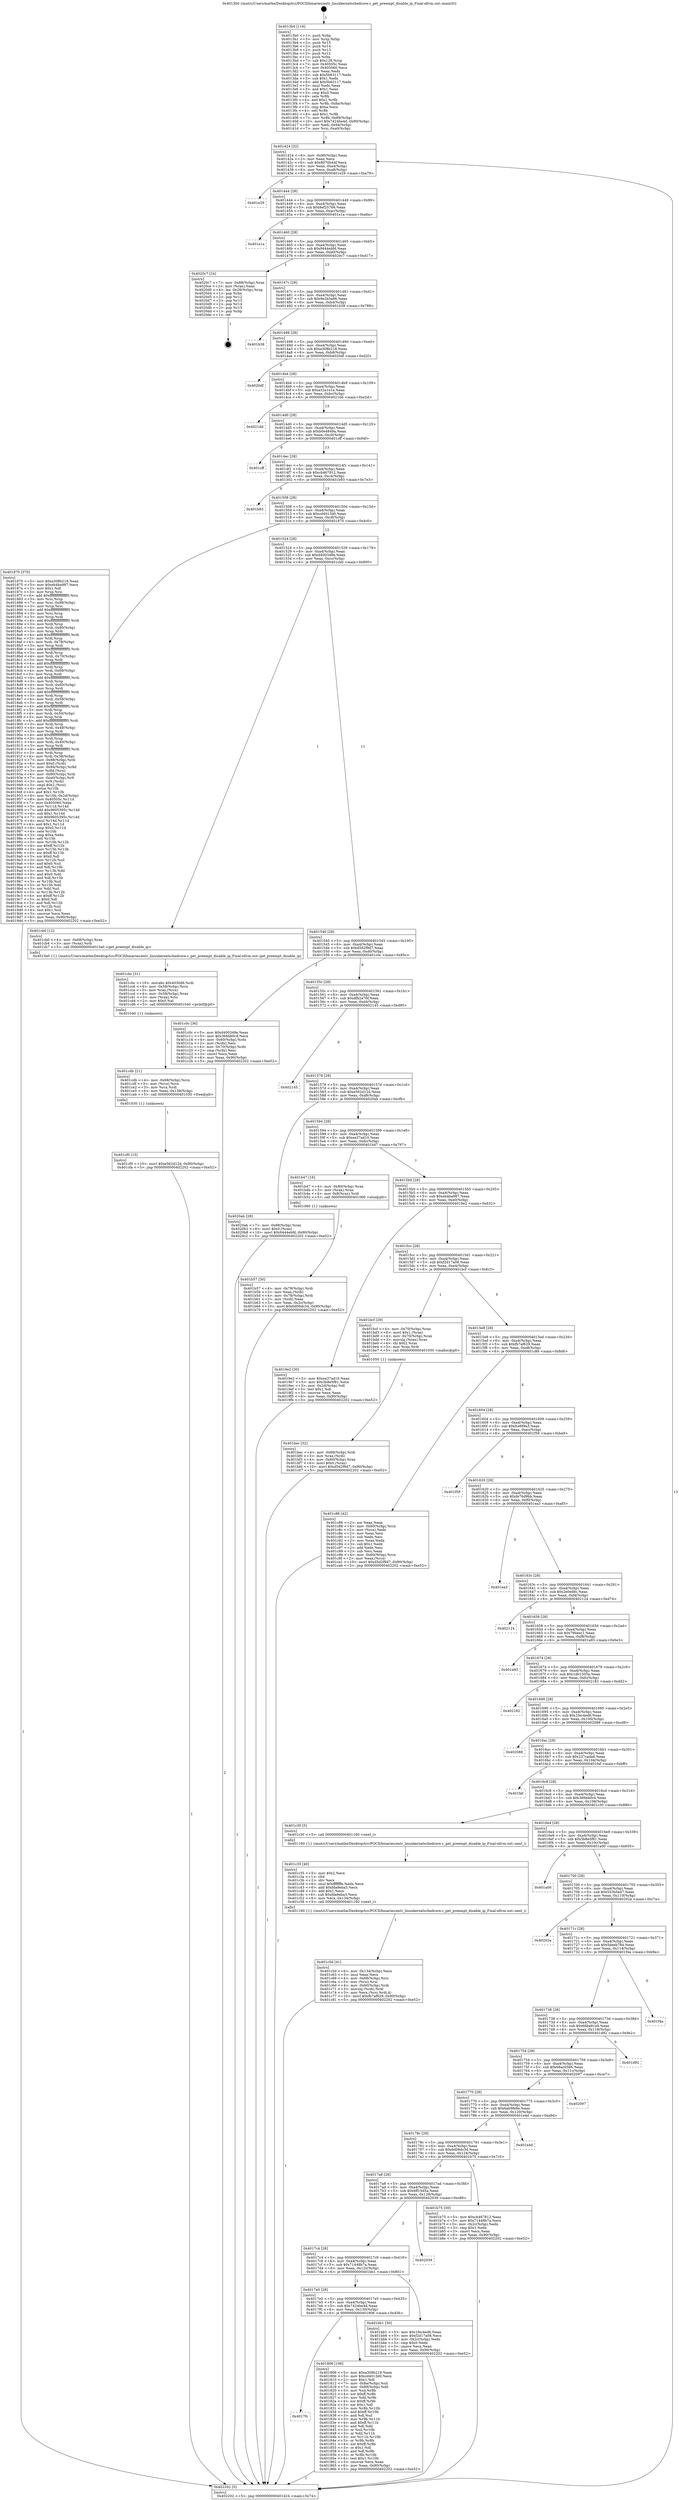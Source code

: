 digraph "0x4013b0" {
  label = "0x4013b0 (/mnt/c/Users/mathe/Desktop/tcc/POCII/binaries/extr_linuxkernelschedcore.c_get_preempt_disable_ip_Final-ollvm.out::main(0))"
  labelloc = "t"
  node[shape=record]

  Entry [label="",width=0.3,height=0.3,shape=circle,fillcolor=black,style=filled]
  "0x401424" [label="{
     0x401424 [32]\l
     | [instrs]\l
     &nbsp;&nbsp;0x401424 \<+6\>: mov -0x90(%rbp),%eax\l
     &nbsp;&nbsp;0x40142a \<+2\>: mov %eax,%ecx\l
     &nbsp;&nbsp;0x40142c \<+6\>: sub $0x8076b44f,%ecx\l
     &nbsp;&nbsp;0x401432 \<+6\>: mov %eax,-0xa4(%rbp)\l
     &nbsp;&nbsp;0x401438 \<+6\>: mov %ecx,-0xa8(%rbp)\l
     &nbsp;&nbsp;0x40143e \<+6\>: je 0000000000401e29 \<main+0xa79\>\l
  }"]
  "0x401e29" [label="{
     0x401e29\l
  }", style=dashed]
  "0x401444" [label="{
     0x401444 [28]\l
     | [instrs]\l
     &nbsp;&nbsp;0x401444 \<+5\>: jmp 0000000000401449 \<main+0x99\>\l
     &nbsp;&nbsp;0x401449 \<+6\>: mov -0xa4(%rbp),%eax\l
     &nbsp;&nbsp;0x40144f \<+5\>: sub $0x8ef25766,%eax\l
     &nbsp;&nbsp;0x401454 \<+6\>: mov %eax,-0xac(%rbp)\l
     &nbsp;&nbsp;0x40145a \<+6\>: je 0000000000401e1a \<main+0xa6a\>\l
  }"]
  Exit [label="",width=0.3,height=0.3,shape=circle,fillcolor=black,style=filled,peripheries=2]
  "0x401e1a" [label="{
     0x401e1a\l
  }", style=dashed]
  "0x401460" [label="{
     0x401460 [28]\l
     | [instrs]\l
     &nbsp;&nbsp;0x401460 \<+5\>: jmp 0000000000401465 \<main+0xb5\>\l
     &nbsp;&nbsp;0x401465 \<+6\>: mov -0xa4(%rbp),%eax\l
     &nbsp;&nbsp;0x40146b \<+5\>: sub $0x9444ebfd,%eax\l
     &nbsp;&nbsp;0x401470 \<+6\>: mov %eax,-0xb0(%rbp)\l
     &nbsp;&nbsp;0x401476 \<+6\>: je 00000000004020c7 \<main+0xd17\>\l
  }"]
  "0x401cf0" [label="{
     0x401cf0 [15]\l
     | [instrs]\l
     &nbsp;&nbsp;0x401cf0 \<+10\>: movl $0xe562d12d,-0x90(%rbp)\l
     &nbsp;&nbsp;0x401cfa \<+5\>: jmp 0000000000402202 \<main+0xe52\>\l
  }"]
  "0x4020c7" [label="{
     0x4020c7 [24]\l
     | [instrs]\l
     &nbsp;&nbsp;0x4020c7 \<+7\>: mov -0x88(%rbp),%rax\l
     &nbsp;&nbsp;0x4020ce \<+2\>: mov (%rax),%eax\l
     &nbsp;&nbsp;0x4020d0 \<+4\>: lea -0x28(%rbp),%rsp\l
     &nbsp;&nbsp;0x4020d4 \<+1\>: pop %rbx\l
     &nbsp;&nbsp;0x4020d5 \<+2\>: pop %r12\l
     &nbsp;&nbsp;0x4020d7 \<+2\>: pop %r13\l
     &nbsp;&nbsp;0x4020d9 \<+2\>: pop %r14\l
     &nbsp;&nbsp;0x4020db \<+2\>: pop %r15\l
     &nbsp;&nbsp;0x4020dd \<+1\>: pop %rbp\l
     &nbsp;&nbsp;0x4020de \<+1\>: ret\l
  }"]
  "0x40147c" [label="{
     0x40147c [28]\l
     | [instrs]\l
     &nbsp;&nbsp;0x40147c \<+5\>: jmp 0000000000401481 \<main+0xd1\>\l
     &nbsp;&nbsp;0x401481 \<+6\>: mov -0xa4(%rbp),%eax\l
     &nbsp;&nbsp;0x401487 \<+5\>: sub $0x9e2b5a86,%eax\l
     &nbsp;&nbsp;0x40148c \<+6\>: mov %eax,-0xb4(%rbp)\l
     &nbsp;&nbsp;0x401492 \<+6\>: je 0000000000401b38 \<main+0x788\>\l
  }"]
  "0x401cdb" [label="{
     0x401cdb [21]\l
     | [instrs]\l
     &nbsp;&nbsp;0x401cdb \<+4\>: mov -0x68(%rbp),%rcx\l
     &nbsp;&nbsp;0x401cdf \<+3\>: mov (%rcx),%rcx\l
     &nbsp;&nbsp;0x401ce2 \<+3\>: mov %rcx,%rdi\l
     &nbsp;&nbsp;0x401ce5 \<+6\>: mov %eax,-0x138(%rbp)\l
     &nbsp;&nbsp;0x401ceb \<+5\>: call 0000000000401030 \<free@plt\>\l
     | [calls]\l
     &nbsp;&nbsp;0x401030 \{1\} (unknown)\l
  }"]
  "0x401b38" [label="{
     0x401b38\l
  }", style=dashed]
  "0x401498" [label="{
     0x401498 [28]\l
     | [instrs]\l
     &nbsp;&nbsp;0x401498 \<+5\>: jmp 000000000040149d \<main+0xed\>\l
     &nbsp;&nbsp;0x40149d \<+6\>: mov -0xa4(%rbp),%eax\l
     &nbsp;&nbsp;0x4014a3 \<+5\>: sub $0xa308b218,%eax\l
     &nbsp;&nbsp;0x4014a8 \<+6\>: mov %eax,-0xb8(%rbp)\l
     &nbsp;&nbsp;0x4014ae \<+6\>: je 00000000004020df \<main+0xd2f\>\l
  }"]
  "0x401cbc" [label="{
     0x401cbc [31]\l
     | [instrs]\l
     &nbsp;&nbsp;0x401cbc \<+10\>: movabs $0x4030d6,%rdi\l
     &nbsp;&nbsp;0x401cc6 \<+4\>: mov -0x58(%rbp),%rcx\l
     &nbsp;&nbsp;0x401cca \<+3\>: mov %rax,(%rcx)\l
     &nbsp;&nbsp;0x401ccd \<+4\>: mov -0x58(%rbp),%rax\l
     &nbsp;&nbsp;0x401cd1 \<+3\>: mov (%rax),%rsi\l
     &nbsp;&nbsp;0x401cd4 \<+2\>: mov $0x0,%al\l
     &nbsp;&nbsp;0x401cd6 \<+5\>: call 0000000000401040 \<printf@plt\>\l
     | [calls]\l
     &nbsp;&nbsp;0x401040 \{1\} (unknown)\l
  }"]
  "0x4020df" [label="{
     0x4020df\l
  }", style=dashed]
  "0x4014b4" [label="{
     0x4014b4 [28]\l
     | [instrs]\l
     &nbsp;&nbsp;0x4014b4 \<+5\>: jmp 00000000004014b9 \<main+0x109\>\l
     &nbsp;&nbsp;0x4014b9 \<+6\>: mov -0xa4(%rbp),%eax\l
     &nbsp;&nbsp;0x4014bf \<+5\>: sub $0xa32a1e1e,%eax\l
     &nbsp;&nbsp;0x4014c4 \<+6\>: mov %eax,-0xbc(%rbp)\l
     &nbsp;&nbsp;0x4014ca \<+6\>: je 00000000004021dd \<main+0xe2d\>\l
  }"]
  "0x401c5d" [label="{
     0x401c5d [41]\l
     | [instrs]\l
     &nbsp;&nbsp;0x401c5d \<+6\>: mov -0x134(%rbp),%ecx\l
     &nbsp;&nbsp;0x401c63 \<+3\>: imul %eax,%ecx\l
     &nbsp;&nbsp;0x401c66 \<+4\>: mov -0x68(%rbp),%rsi\l
     &nbsp;&nbsp;0x401c6a \<+3\>: mov (%rsi),%rsi\l
     &nbsp;&nbsp;0x401c6d \<+4\>: mov -0x60(%rbp),%rdi\l
     &nbsp;&nbsp;0x401c71 \<+3\>: movslq (%rdi),%rdi\l
     &nbsp;&nbsp;0x401c74 \<+3\>: mov %ecx,(%rsi,%rdi,4)\l
     &nbsp;&nbsp;0x401c77 \<+10\>: movl $0xfb7af629,-0x90(%rbp)\l
     &nbsp;&nbsp;0x401c81 \<+5\>: jmp 0000000000402202 \<main+0xe52\>\l
  }"]
  "0x4021dd" [label="{
     0x4021dd\l
  }", style=dashed]
  "0x4014d0" [label="{
     0x4014d0 [28]\l
     | [instrs]\l
     &nbsp;&nbsp;0x4014d0 \<+5\>: jmp 00000000004014d5 \<main+0x125\>\l
     &nbsp;&nbsp;0x4014d5 \<+6\>: mov -0xa4(%rbp),%eax\l
     &nbsp;&nbsp;0x4014db \<+5\>: sub $0xb0e4849a,%eax\l
     &nbsp;&nbsp;0x4014e0 \<+6\>: mov %eax,-0xc0(%rbp)\l
     &nbsp;&nbsp;0x4014e6 \<+6\>: je 0000000000401cff \<main+0x94f\>\l
  }"]
  "0x401c35" [label="{
     0x401c35 [40]\l
     | [instrs]\l
     &nbsp;&nbsp;0x401c35 \<+5\>: mov $0x2,%ecx\l
     &nbsp;&nbsp;0x401c3a \<+1\>: cltd\l
     &nbsp;&nbsp;0x401c3b \<+2\>: idiv %ecx\l
     &nbsp;&nbsp;0x401c3d \<+6\>: imul $0xfffffffe,%edx,%ecx\l
     &nbsp;&nbsp;0x401c43 \<+6\>: add $0xfda9eba3,%ecx\l
     &nbsp;&nbsp;0x401c49 \<+3\>: add $0x1,%ecx\l
     &nbsp;&nbsp;0x401c4c \<+6\>: sub $0xfda9eba3,%ecx\l
     &nbsp;&nbsp;0x401c52 \<+6\>: mov %ecx,-0x134(%rbp)\l
     &nbsp;&nbsp;0x401c58 \<+5\>: call 0000000000401160 \<next_i\>\l
     | [calls]\l
     &nbsp;&nbsp;0x401160 \{1\} (/mnt/c/Users/mathe/Desktop/tcc/POCII/binaries/extr_linuxkernelschedcore.c_get_preempt_disable_ip_Final-ollvm.out::next_i)\l
  }"]
  "0x401cff" [label="{
     0x401cff\l
  }", style=dashed]
  "0x4014ec" [label="{
     0x4014ec [28]\l
     | [instrs]\l
     &nbsp;&nbsp;0x4014ec \<+5\>: jmp 00000000004014f1 \<main+0x141\>\l
     &nbsp;&nbsp;0x4014f1 \<+6\>: mov -0xa4(%rbp),%eax\l
     &nbsp;&nbsp;0x4014f7 \<+5\>: sub $0xcb467812,%eax\l
     &nbsp;&nbsp;0x4014fc \<+6\>: mov %eax,-0xc4(%rbp)\l
     &nbsp;&nbsp;0x401502 \<+6\>: je 0000000000401b93 \<main+0x7e3\>\l
  }"]
  "0x401bec" [label="{
     0x401bec [32]\l
     | [instrs]\l
     &nbsp;&nbsp;0x401bec \<+4\>: mov -0x68(%rbp),%rdi\l
     &nbsp;&nbsp;0x401bf0 \<+3\>: mov %rax,(%rdi)\l
     &nbsp;&nbsp;0x401bf3 \<+4\>: mov -0x60(%rbp),%rax\l
     &nbsp;&nbsp;0x401bf7 \<+6\>: movl $0x0,(%rax)\l
     &nbsp;&nbsp;0x401bfd \<+10\>: movl $0xd5d2f9d7,-0x90(%rbp)\l
     &nbsp;&nbsp;0x401c07 \<+5\>: jmp 0000000000402202 \<main+0xe52\>\l
  }"]
  "0x401b93" [label="{
     0x401b93\l
  }", style=dashed]
  "0x401508" [label="{
     0x401508 [28]\l
     | [instrs]\l
     &nbsp;&nbsp;0x401508 \<+5\>: jmp 000000000040150d \<main+0x15d\>\l
     &nbsp;&nbsp;0x40150d \<+6\>: mov -0xa4(%rbp),%eax\l
     &nbsp;&nbsp;0x401513 \<+5\>: sub $0xcd4013d0,%eax\l
     &nbsp;&nbsp;0x401518 \<+6\>: mov %eax,-0xc8(%rbp)\l
     &nbsp;&nbsp;0x40151e \<+6\>: je 0000000000401870 \<main+0x4c0\>\l
  }"]
  "0x401b57" [label="{
     0x401b57 [30]\l
     | [instrs]\l
     &nbsp;&nbsp;0x401b57 \<+4\>: mov -0x78(%rbp),%rdi\l
     &nbsp;&nbsp;0x401b5b \<+2\>: mov %eax,(%rdi)\l
     &nbsp;&nbsp;0x401b5d \<+4\>: mov -0x78(%rbp),%rdi\l
     &nbsp;&nbsp;0x401b61 \<+2\>: mov (%rdi),%eax\l
     &nbsp;&nbsp;0x401b63 \<+3\>: mov %eax,-0x2c(%rbp)\l
     &nbsp;&nbsp;0x401b66 \<+10\>: movl $0x6d06dc34,-0x90(%rbp)\l
     &nbsp;&nbsp;0x401b70 \<+5\>: jmp 0000000000402202 \<main+0xe52\>\l
  }"]
  "0x401870" [label="{
     0x401870 [370]\l
     | [instrs]\l
     &nbsp;&nbsp;0x401870 \<+5\>: mov $0xa308b218,%eax\l
     &nbsp;&nbsp;0x401875 \<+5\>: mov $0xeb4ba987,%ecx\l
     &nbsp;&nbsp;0x40187a \<+2\>: mov $0x1,%dl\l
     &nbsp;&nbsp;0x40187c \<+3\>: mov %rsp,%rsi\l
     &nbsp;&nbsp;0x40187f \<+4\>: add $0xfffffffffffffff0,%rsi\l
     &nbsp;&nbsp;0x401883 \<+3\>: mov %rsi,%rsp\l
     &nbsp;&nbsp;0x401886 \<+7\>: mov %rsi,-0x88(%rbp)\l
     &nbsp;&nbsp;0x40188d \<+3\>: mov %rsp,%rsi\l
     &nbsp;&nbsp;0x401890 \<+4\>: add $0xfffffffffffffff0,%rsi\l
     &nbsp;&nbsp;0x401894 \<+3\>: mov %rsi,%rsp\l
     &nbsp;&nbsp;0x401897 \<+3\>: mov %rsp,%rdi\l
     &nbsp;&nbsp;0x40189a \<+4\>: add $0xfffffffffffffff0,%rdi\l
     &nbsp;&nbsp;0x40189e \<+3\>: mov %rdi,%rsp\l
     &nbsp;&nbsp;0x4018a1 \<+4\>: mov %rdi,-0x80(%rbp)\l
     &nbsp;&nbsp;0x4018a5 \<+3\>: mov %rsp,%rdi\l
     &nbsp;&nbsp;0x4018a8 \<+4\>: add $0xfffffffffffffff0,%rdi\l
     &nbsp;&nbsp;0x4018ac \<+3\>: mov %rdi,%rsp\l
     &nbsp;&nbsp;0x4018af \<+4\>: mov %rdi,-0x78(%rbp)\l
     &nbsp;&nbsp;0x4018b3 \<+3\>: mov %rsp,%rdi\l
     &nbsp;&nbsp;0x4018b6 \<+4\>: add $0xfffffffffffffff0,%rdi\l
     &nbsp;&nbsp;0x4018ba \<+3\>: mov %rdi,%rsp\l
     &nbsp;&nbsp;0x4018bd \<+4\>: mov %rdi,-0x70(%rbp)\l
     &nbsp;&nbsp;0x4018c1 \<+3\>: mov %rsp,%rdi\l
     &nbsp;&nbsp;0x4018c4 \<+4\>: add $0xfffffffffffffff0,%rdi\l
     &nbsp;&nbsp;0x4018c8 \<+3\>: mov %rdi,%rsp\l
     &nbsp;&nbsp;0x4018cb \<+4\>: mov %rdi,-0x68(%rbp)\l
     &nbsp;&nbsp;0x4018cf \<+3\>: mov %rsp,%rdi\l
     &nbsp;&nbsp;0x4018d2 \<+4\>: add $0xfffffffffffffff0,%rdi\l
     &nbsp;&nbsp;0x4018d6 \<+3\>: mov %rdi,%rsp\l
     &nbsp;&nbsp;0x4018d9 \<+4\>: mov %rdi,-0x60(%rbp)\l
     &nbsp;&nbsp;0x4018dd \<+3\>: mov %rsp,%rdi\l
     &nbsp;&nbsp;0x4018e0 \<+4\>: add $0xfffffffffffffff0,%rdi\l
     &nbsp;&nbsp;0x4018e4 \<+3\>: mov %rdi,%rsp\l
     &nbsp;&nbsp;0x4018e7 \<+4\>: mov %rdi,-0x58(%rbp)\l
     &nbsp;&nbsp;0x4018eb \<+3\>: mov %rsp,%rdi\l
     &nbsp;&nbsp;0x4018ee \<+4\>: add $0xfffffffffffffff0,%rdi\l
     &nbsp;&nbsp;0x4018f2 \<+3\>: mov %rdi,%rsp\l
     &nbsp;&nbsp;0x4018f5 \<+4\>: mov %rdi,-0x50(%rbp)\l
     &nbsp;&nbsp;0x4018f9 \<+3\>: mov %rsp,%rdi\l
     &nbsp;&nbsp;0x4018fc \<+4\>: add $0xfffffffffffffff0,%rdi\l
     &nbsp;&nbsp;0x401900 \<+3\>: mov %rdi,%rsp\l
     &nbsp;&nbsp;0x401903 \<+4\>: mov %rdi,-0x48(%rbp)\l
     &nbsp;&nbsp;0x401907 \<+3\>: mov %rsp,%rdi\l
     &nbsp;&nbsp;0x40190a \<+4\>: add $0xfffffffffffffff0,%rdi\l
     &nbsp;&nbsp;0x40190e \<+3\>: mov %rdi,%rsp\l
     &nbsp;&nbsp;0x401911 \<+4\>: mov %rdi,-0x40(%rbp)\l
     &nbsp;&nbsp;0x401915 \<+3\>: mov %rsp,%rdi\l
     &nbsp;&nbsp;0x401918 \<+4\>: add $0xfffffffffffffff0,%rdi\l
     &nbsp;&nbsp;0x40191c \<+3\>: mov %rdi,%rsp\l
     &nbsp;&nbsp;0x40191f \<+4\>: mov %rdi,-0x38(%rbp)\l
     &nbsp;&nbsp;0x401923 \<+7\>: mov -0x88(%rbp),%rdi\l
     &nbsp;&nbsp;0x40192a \<+6\>: movl $0x0,(%rdi)\l
     &nbsp;&nbsp;0x401930 \<+7\>: mov -0x94(%rbp),%r8d\l
     &nbsp;&nbsp;0x401937 \<+3\>: mov %r8d,(%rsi)\l
     &nbsp;&nbsp;0x40193a \<+4\>: mov -0x80(%rbp),%rdi\l
     &nbsp;&nbsp;0x40193e \<+7\>: mov -0xa0(%rbp),%r9\l
     &nbsp;&nbsp;0x401945 \<+3\>: mov %r9,(%rdi)\l
     &nbsp;&nbsp;0x401948 \<+3\>: cmpl $0x2,(%rsi)\l
     &nbsp;&nbsp;0x40194b \<+4\>: setne %r10b\l
     &nbsp;&nbsp;0x40194f \<+4\>: and $0x1,%r10b\l
     &nbsp;&nbsp;0x401953 \<+4\>: mov %r10b,-0x2d(%rbp)\l
     &nbsp;&nbsp;0x401957 \<+8\>: mov 0x40505c,%r11d\l
     &nbsp;&nbsp;0x40195f \<+7\>: mov 0x405060,%ebx\l
     &nbsp;&nbsp;0x401966 \<+3\>: mov %r11d,%r14d\l
     &nbsp;&nbsp;0x401969 \<+7\>: add $0x9605395c,%r14d\l
     &nbsp;&nbsp;0x401970 \<+4\>: sub $0x1,%r14d\l
     &nbsp;&nbsp;0x401974 \<+7\>: sub $0x9605395c,%r14d\l
     &nbsp;&nbsp;0x40197b \<+4\>: imul %r14d,%r11d\l
     &nbsp;&nbsp;0x40197f \<+4\>: and $0x1,%r11d\l
     &nbsp;&nbsp;0x401983 \<+4\>: cmp $0x0,%r11d\l
     &nbsp;&nbsp;0x401987 \<+4\>: sete %r10b\l
     &nbsp;&nbsp;0x40198b \<+3\>: cmp $0xa,%ebx\l
     &nbsp;&nbsp;0x40198e \<+4\>: setl %r15b\l
     &nbsp;&nbsp;0x401992 \<+3\>: mov %r10b,%r12b\l
     &nbsp;&nbsp;0x401995 \<+4\>: xor $0xff,%r12b\l
     &nbsp;&nbsp;0x401999 \<+3\>: mov %r15b,%r13b\l
     &nbsp;&nbsp;0x40199c \<+4\>: xor $0xff,%r13b\l
     &nbsp;&nbsp;0x4019a0 \<+3\>: xor $0x0,%dl\l
     &nbsp;&nbsp;0x4019a3 \<+3\>: mov %r12b,%sil\l
     &nbsp;&nbsp;0x4019a6 \<+4\>: and $0x0,%sil\l
     &nbsp;&nbsp;0x4019aa \<+3\>: and %dl,%r10b\l
     &nbsp;&nbsp;0x4019ad \<+3\>: mov %r13b,%dil\l
     &nbsp;&nbsp;0x4019b0 \<+4\>: and $0x0,%dil\l
     &nbsp;&nbsp;0x4019b4 \<+3\>: and %dl,%r15b\l
     &nbsp;&nbsp;0x4019b7 \<+3\>: or %r10b,%sil\l
     &nbsp;&nbsp;0x4019ba \<+3\>: or %r15b,%dil\l
     &nbsp;&nbsp;0x4019bd \<+3\>: xor %dil,%sil\l
     &nbsp;&nbsp;0x4019c0 \<+3\>: or %r13b,%r12b\l
     &nbsp;&nbsp;0x4019c3 \<+4\>: xor $0xff,%r12b\l
     &nbsp;&nbsp;0x4019c7 \<+3\>: or $0x0,%dl\l
     &nbsp;&nbsp;0x4019ca \<+3\>: and %dl,%r12b\l
     &nbsp;&nbsp;0x4019cd \<+3\>: or %r12b,%sil\l
     &nbsp;&nbsp;0x4019d0 \<+4\>: test $0x1,%sil\l
     &nbsp;&nbsp;0x4019d4 \<+3\>: cmovne %ecx,%eax\l
     &nbsp;&nbsp;0x4019d7 \<+6\>: mov %eax,-0x90(%rbp)\l
     &nbsp;&nbsp;0x4019dd \<+5\>: jmp 0000000000402202 \<main+0xe52\>\l
  }"]
  "0x401524" [label="{
     0x401524 [28]\l
     | [instrs]\l
     &nbsp;&nbsp;0x401524 \<+5\>: jmp 0000000000401529 \<main+0x179\>\l
     &nbsp;&nbsp;0x401529 \<+6\>: mov -0xa4(%rbp),%eax\l
     &nbsp;&nbsp;0x40152f \<+5\>: sub $0xd400349e,%eax\l
     &nbsp;&nbsp;0x401534 \<+6\>: mov %eax,-0xcc(%rbp)\l
     &nbsp;&nbsp;0x40153a \<+6\>: je 0000000000401cb0 \<main+0x900\>\l
  }"]
  "0x4013b0" [label="{
     0x4013b0 [116]\l
     | [instrs]\l
     &nbsp;&nbsp;0x4013b0 \<+1\>: push %rbp\l
     &nbsp;&nbsp;0x4013b1 \<+3\>: mov %rsp,%rbp\l
     &nbsp;&nbsp;0x4013b4 \<+2\>: push %r15\l
     &nbsp;&nbsp;0x4013b6 \<+2\>: push %r14\l
     &nbsp;&nbsp;0x4013b8 \<+2\>: push %r13\l
     &nbsp;&nbsp;0x4013ba \<+2\>: push %r12\l
     &nbsp;&nbsp;0x4013bc \<+1\>: push %rbx\l
     &nbsp;&nbsp;0x4013bd \<+7\>: sub $0x128,%rsp\l
     &nbsp;&nbsp;0x4013c4 \<+7\>: mov 0x40505c,%eax\l
     &nbsp;&nbsp;0x4013cb \<+7\>: mov 0x405060,%ecx\l
     &nbsp;&nbsp;0x4013d2 \<+2\>: mov %eax,%edx\l
     &nbsp;&nbsp;0x4013d4 \<+6\>: sub $0x5b63117,%edx\l
     &nbsp;&nbsp;0x4013da \<+3\>: sub $0x1,%edx\l
     &nbsp;&nbsp;0x4013dd \<+6\>: add $0x5b63117,%edx\l
     &nbsp;&nbsp;0x4013e3 \<+3\>: imul %edx,%eax\l
     &nbsp;&nbsp;0x4013e6 \<+3\>: and $0x1,%eax\l
     &nbsp;&nbsp;0x4013e9 \<+3\>: cmp $0x0,%eax\l
     &nbsp;&nbsp;0x4013ec \<+4\>: sete %r8b\l
     &nbsp;&nbsp;0x4013f0 \<+4\>: and $0x1,%r8b\l
     &nbsp;&nbsp;0x4013f4 \<+7\>: mov %r8b,-0x8a(%rbp)\l
     &nbsp;&nbsp;0x4013fb \<+3\>: cmp $0xa,%ecx\l
     &nbsp;&nbsp;0x4013fe \<+4\>: setl %r8b\l
     &nbsp;&nbsp;0x401402 \<+4\>: and $0x1,%r8b\l
     &nbsp;&nbsp;0x401406 \<+7\>: mov %r8b,-0x89(%rbp)\l
     &nbsp;&nbsp;0x40140d \<+10\>: movl $0x7424be4d,-0x90(%rbp)\l
     &nbsp;&nbsp;0x401417 \<+6\>: mov %edi,-0x94(%rbp)\l
     &nbsp;&nbsp;0x40141d \<+7\>: mov %rsi,-0xa0(%rbp)\l
  }"]
  "0x401cb0" [label="{
     0x401cb0 [12]\l
     | [instrs]\l
     &nbsp;&nbsp;0x401cb0 \<+4\>: mov -0x68(%rbp),%rax\l
     &nbsp;&nbsp;0x401cb4 \<+3\>: mov (%rax),%rdi\l
     &nbsp;&nbsp;0x401cb7 \<+5\>: call 00000000004013a0 \<get_preempt_disable_ip\>\l
     | [calls]\l
     &nbsp;&nbsp;0x4013a0 \{1\} (/mnt/c/Users/mathe/Desktop/tcc/POCII/binaries/extr_linuxkernelschedcore.c_get_preempt_disable_ip_Final-ollvm.out::get_preempt_disable_ip)\l
  }"]
  "0x401540" [label="{
     0x401540 [28]\l
     | [instrs]\l
     &nbsp;&nbsp;0x401540 \<+5\>: jmp 0000000000401545 \<main+0x195\>\l
     &nbsp;&nbsp;0x401545 \<+6\>: mov -0xa4(%rbp),%eax\l
     &nbsp;&nbsp;0x40154b \<+5\>: sub $0xd5d2f9d7,%eax\l
     &nbsp;&nbsp;0x401550 \<+6\>: mov %eax,-0xd0(%rbp)\l
     &nbsp;&nbsp;0x401556 \<+6\>: je 0000000000401c0c \<main+0x85c\>\l
  }"]
  "0x402202" [label="{
     0x402202 [5]\l
     | [instrs]\l
     &nbsp;&nbsp;0x402202 \<+5\>: jmp 0000000000401424 \<main+0x74\>\l
  }"]
  "0x401c0c" [label="{
     0x401c0c [36]\l
     | [instrs]\l
     &nbsp;&nbsp;0x401c0c \<+5\>: mov $0xd400349e,%eax\l
     &nbsp;&nbsp;0x401c11 \<+5\>: mov $0x366bb0c4,%ecx\l
     &nbsp;&nbsp;0x401c16 \<+4\>: mov -0x60(%rbp),%rdx\l
     &nbsp;&nbsp;0x401c1a \<+2\>: mov (%rdx),%esi\l
     &nbsp;&nbsp;0x401c1c \<+4\>: mov -0x70(%rbp),%rdx\l
     &nbsp;&nbsp;0x401c20 \<+2\>: cmp (%rdx),%esi\l
     &nbsp;&nbsp;0x401c22 \<+3\>: cmovl %ecx,%eax\l
     &nbsp;&nbsp;0x401c25 \<+6\>: mov %eax,-0x90(%rbp)\l
     &nbsp;&nbsp;0x401c2b \<+5\>: jmp 0000000000402202 \<main+0xe52\>\l
  }"]
  "0x40155c" [label="{
     0x40155c [28]\l
     | [instrs]\l
     &nbsp;&nbsp;0x40155c \<+5\>: jmp 0000000000401561 \<main+0x1b1\>\l
     &nbsp;&nbsp;0x401561 \<+6\>: mov -0xa4(%rbp),%eax\l
     &nbsp;&nbsp;0x401567 \<+5\>: sub $0xdfb2a76f,%eax\l
     &nbsp;&nbsp;0x40156c \<+6\>: mov %eax,-0xd4(%rbp)\l
     &nbsp;&nbsp;0x401572 \<+6\>: je 0000000000402145 \<main+0xd95\>\l
  }"]
  "0x4017fc" [label="{
     0x4017fc\l
  }", style=dashed]
  "0x402145" [label="{
     0x402145\l
  }", style=dashed]
  "0x401578" [label="{
     0x401578 [28]\l
     | [instrs]\l
     &nbsp;&nbsp;0x401578 \<+5\>: jmp 000000000040157d \<main+0x1cd\>\l
     &nbsp;&nbsp;0x40157d \<+6\>: mov -0xa4(%rbp),%eax\l
     &nbsp;&nbsp;0x401583 \<+5\>: sub $0xe562d12d,%eax\l
     &nbsp;&nbsp;0x401588 \<+6\>: mov %eax,-0xd8(%rbp)\l
     &nbsp;&nbsp;0x40158e \<+6\>: je 00000000004020ab \<main+0xcfb\>\l
  }"]
  "0x401806" [label="{
     0x401806 [106]\l
     | [instrs]\l
     &nbsp;&nbsp;0x401806 \<+5\>: mov $0xa308b218,%eax\l
     &nbsp;&nbsp;0x40180b \<+5\>: mov $0xcd4013d0,%ecx\l
     &nbsp;&nbsp;0x401810 \<+2\>: mov $0x1,%dl\l
     &nbsp;&nbsp;0x401812 \<+7\>: mov -0x8a(%rbp),%sil\l
     &nbsp;&nbsp;0x401819 \<+7\>: mov -0x89(%rbp),%dil\l
     &nbsp;&nbsp;0x401820 \<+3\>: mov %sil,%r8b\l
     &nbsp;&nbsp;0x401823 \<+4\>: xor $0xff,%r8b\l
     &nbsp;&nbsp;0x401827 \<+3\>: mov %dil,%r9b\l
     &nbsp;&nbsp;0x40182a \<+4\>: xor $0xff,%r9b\l
     &nbsp;&nbsp;0x40182e \<+3\>: xor $0x1,%dl\l
     &nbsp;&nbsp;0x401831 \<+3\>: mov %r8b,%r10b\l
     &nbsp;&nbsp;0x401834 \<+4\>: and $0xff,%r10b\l
     &nbsp;&nbsp;0x401838 \<+3\>: and %dl,%sil\l
     &nbsp;&nbsp;0x40183b \<+3\>: mov %r9b,%r11b\l
     &nbsp;&nbsp;0x40183e \<+4\>: and $0xff,%r11b\l
     &nbsp;&nbsp;0x401842 \<+3\>: and %dl,%dil\l
     &nbsp;&nbsp;0x401845 \<+3\>: or %sil,%r10b\l
     &nbsp;&nbsp;0x401848 \<+3\>: or %dil,%r11b\l
     &nbsp;&nbsp;0x40184b \<+3\>: xor %r11b,%r10b\l
     &nbsp;&nbsp;0x40184e \<+3\>: or %r9b,%r8b\l
     &nbsp;&nbsp;0x401851 \<+4\>: xor $0xff,%r8b\l
     &nbsp;&nbsp;0x401855 \<+3\>: or $0x1,%dl\l
     &nbsp;&nbsp;0x401858 \<+3\>: and %dl,%r8b\l
     &nbsp;&nbsp;0x40185b \<+3\>: or %r8b,%r10b\l
     &nbsp;&nbsp;0x40185e \<+4\>: test $0x1,%r10b\l
     &nbsp;&nbsp;0x401862 \<+3\>: cmovne %ecx,%eax\l
     &nbsp;&nbsp;0x401865 \<+6\>: mov %eax,-0x90(%rbp)\l
     &nbsp;&nbsp;0x40186b \<+5\>: jmp 0000000000402202 \<main+0xe52\>\l
  }"]
  "0x4020ab" [label="{
     0x4020ab [28]\l
     | [instrs]\l
     &nbsp;&nbsp;0x4020ab \<+7\>: mov -0x88(%rbp),%rax\l
     &nbsp;&nbsp;0x4020b2 \<+6\>: movl $0x0,(%rax)\l
     &nbsp;&nbsp;0x4020b8 \<+10\>: movl $0x9444ebfd,-0x90(%rbp)\l
     &nbsp;&nbsp;0x4020c2 \<+5\>: jmp 0000000000402202 \<main+0xe52\>\l
  }"]
  "0x401594" [label="{
     0x401594 [28]\l
     | [instrs]\l
     &nbsp;&nbsp;0x401594 \<+5\>: jmp 0000000000401599 \<main+0x1e9\>\l
     &nbsp;&nbsp;0x401599 \<+6\>: mov -0xa4(%rbp),%eax\l
     &nbsp;&nbsp;0x40159f \<+5\>: sub $0xea37ad10,%eax\l
     &nbsp;&nbsp;0x4015a4 \<+6\>: mov %eax,-0xdc(%rbp)\l
     &nbsp;&nbsp;0x4015aa \<+6\>: je 0000000000401b47 \<main+0x797\>\l
  }"]
  "0x4017e0" [label="{
     0x4017e0 [28]\l
     | [instrs]\l
     &nbsp;&nbsp;0x4017e0 \<+5\>: jmp 00000000004017e5 \<main+0x435\>\l
     &nbsp;&nbsp;0x4017e5 \<+6\>: mov -0xa4(%rbp),%eax\l
     &nbsp;&nbsp;0x4017eb \<+5\>: sub $0x7424be4d,%eax\l
     &nbsp;&nbsp;0x4017f0 \<+6\>: mov %eax,-0x130(%rbp)\l
     &nbsp;&nbsp;0x4017f6 \<+6\>: je 0000000000401806 \<main+0x456\>\l
  }"]
  "0x401b47" [label="{
     0x401b47 [16]\l
     | [instrs]\l
     &nbsp;&nbsp;0x401b47 \<+4\>: mov -0x80(%rbp),%rax\l
     &nbsp;&nbsp;0x401b4b \<+3\>: mov (%rax),%rax\l
     &nbsp;&nbsp;0x401b4e \<+4\>: mov 0x8(%rax),%rdi\l
     &nbsp;&nbsp;0x401b52 \<+5\>: call 0000000000401060 \<atoi@plt\>\l
     | [calls]\l
     &nbsp;&nbsp;0x401060 \{1\} (unknown)\l
  }"]
  "0x4015b0" [label="{
     0x4015b0 [28]\l
     | [instrs]\l
     &nbsp;&nbsp;0x4015b0 \<+5\>: jmp 00000000004015b5 \<main+0x205\>\l
     &nbsp;&nbsp;0x4015b5 \<+6\>: mov -0xa4(%rbp),%eax\l
     &nbsp;&nbsp;0x4015bb \<+5\>: sub $0xeb4ba987,%eax\l
     &nbsp;&nbsp;0x4015c0 \<+6\>: mov %eax,-0xe0(%rbp)\l
     &nbsp;&nbsp;0x4015c6 \<+6\>: je 00000000004019e2 \<main+0x632\>\l
  }"]
  "0x401bb1" [label="{
     0x401bb1 [30]\l
     | [instrs]\l
     &nbsp;&nbsp;0x401bb1 \<+5\>: mov $0x1fec4ed6,%eax\l
     &nbsp;&nbsp;0x401bb6 \<+5\>: mov $0xf2d17a08,%ecx\l
     &nbsp;&nbsp;0x401bbb \<+3\>: mov -0x2c(%rbp),%edx\l
     &nbsp;&nbsp;0x401bbe \<+3\>: cmp $0x0,%edx\l
     &nbsp;&nbsp;0x401bc1 \<+3\>: cmove %ecx,%eax\l
     &nbsp;&nbsp;0x401bc4 \<+6\>: mov %eax,-0x90(%rbp)\l
     &nbsp;&nbsp;0x401bca \<+5\>: jmp 0000000000402202 \<main+0xe52\>\l
  }"]
  "0x4019e2" [label="{
     0x4019e2 [30]\l
     | [instrs]\l
     &nbsp;&nbsp;0x4019e2 \<+5\>: mov $0xea37ad10,%eax\l
     &nbsp;&nbsp;0x4019e7 \<+5\>: mov $0x3b8e5f81,%ecx\l
     &nbsp;&nbsp;0x4019ec \<+3\>: mov -0x2d(%rbp),%dl\l
     &nbsp;&nbsp;0x4019ef \<+3\>: test $0x1,%dl\l
     &nbsp;&nbsp;0x4019f2 \<+3\>: cmovne %ecx,%eax\l
     &nbsp;&nbsp;0x4019f5 \<+6\>: mov %eax,-0x90(%rbp)\l
     &nbsp;&nbsp;0x4019fb \<+5\>: jmp 0000000000402202 \<main+0xe52\>\l
  }"]
  "0x4015cc" [label="{
     0x4015cc [28]\l
     | [instrs]\l
     &nbsp;&nbsp;0x4015cc \<+5\>: jmp 00000000004015d1 \<main+0x221\>\l
     &nbsp;&nbsp;0x4015d1 \<+6\>: mov -0xa4(%rbp),%eax\l
     &nbsp;&nbsp;0x4015d7 \<+5\>: sub $0xf2d17a08,%eax\l
     &nbsp;&nbsp;0x4015dc \<+6\>: mov %eax,-0xe4(%rbp)\l
     &nbsp;&nbsp;0x4015e2 \<+6\>: je 0000000000401bcf \<main+0x81f\>\l
  }"]
  "0x4017c4" [label="{
     0x4017c4 [28]\l
     | [instrs]\l
     &nbsp;&nbsp;0x4017c4 \<+5\>: jmp 00000000004017c9 \<main+0x419\>\l
     &nbsp;&nbsp;0x4017c9 \<+6\>: mov -0xa4(%rbp),%eax\l
     &nbsp;&nbsp;0x4017cf \<+5\>: sub $0x71448b7a,%eax\l
     &nbsp;&nbsp;0x4017d4 \<+6\>: mov %eax,-0x12c(%rbp)\l
     &nbsp;&nbsp;0x4017da \<+6\>: je 0000000000401bb1 \<main+0x801\>\l
  }"]
  "0x401bcf" [label="{
     0x401bcf [29]\l
     | [instrs]\l
     &nbsp;&nbsp;0x401bcf \<+4\>: mov -0x70(%rbp),%rax\l
     &nbsp;&nbsp;0x401bd3 \<+6\>: movl $0x1,(%rax)\l
     &nbsp;&nbsp;0x401bd9 \<+4\>: mov -0x70(%rbp),%rax\l
     &nbsp;&nbsp;0x401bdd \<+3\>: movslq (%rax),%rax\l
     &nbsp;&nbsp;0x401be0 \<+4\>: shl $0x2,%rax\l
     &nbsp;&nbsp;0x401be4 \<+3\>: mov %rax,%rdi\l
     &nbsp;&nbsp;0x401be7 \<+5\>: call 0000000000401050 \<malloc@plt\>\l
     | [calls]\l
     &nbsp;&nbsp;0x401050 \{1\} (unknown)\l
  }"]
  "0x4015e8" [label="{
     0x4015e8 [28]\l
     | [instrs]\l
     &nbsp;&nbsp;0x4015e8 \<+5\>: jmp 00000000004015ed \<main+0x23d\>\l
     &nbsp;&nbsp;0x4015ed \<+6\>: mov -0xa4(%rbp),%eax\l
     &nbsp;&nbsp;0x4015f3 \<+5\>: sub $0xfb7af629,%eax\l
     &nbsp;&nbsp;0x4015f8 \<+6\>: mov %eax,-0xe8(%rbp)\l
     &nbsp;&nbsp;0x4015fe \<+6\>: je 0000000000401c86 \<main+0x8d6\>\l
  }"]
  "0x402039" [label="{
     0x402039\l
  }", style=dashed]
  "0x401c86" [label="{
     0x401c86 [42]\l
     | [instrs]\l
     &nbsp;&nbsp;0x401c86 \<+2\>: xor %eax,%eax\l
     &nbsp;&nbsp;0x401c88 \<+4\>: mov -0x60(%rbp),%rcx\l
     &nbsp;&nbsp;0x401c8c \<+2\>: mov (%rcx),%edx\l
     &nbsp;&nbsp;0x401c8e \<+2\>: mov %eax,%esi\l
     &nbsp;&nbsp;0x401c90 \<+2\>: sub %edx,%esi\l
     &nbsp;&nbsp;0x401c92 \<+2\>: mov %eax,%edx\l
     &nbsp;&nbsp;0x401c94 \<+3\>: sub $0x1,%edx\l
     &nbsp;&nbsp;0x401c97 \<+2\>: add %edx,%esi\l
     &nbsp;&nbsp;0x401c99 \<+2\>: sub %esi,%eax\l
     &nbsp;&nbsp;0x401c9b \<+4\>: mov -0x60(%rbp),%rcx\l
     &nbsp;&nbsp;0x401c9f \<+2\>: mov %eax,(%rcx)\l
     &nbsp;&nbsp;0x401ca1 \<+10\>: movl $0xd5d2f9d7,-0x90(%rbp)\l
     &nbsp;&nbsp;0x401cab \<+5\>: jmp 0000000000402202 \<main+0xe52\>\l
  }"]
  "0x401604" [label="{
     0x401604 [28]\l
     | [instrs]\l
     &nbsp;&nbsp;0x401604 \<+5\>: jmp 0000000000401609 \<main+0x259\>\l
     &nbsp;&nbsp;0x401609 \<+6\>: mov -0xa4(%rbp),%eax\l
     &nbsp;&nbsp;0x40160f \<+5\>: sub $0xfce6f9a3,%eax\l
     &nbsp;&nbsp;0x401614 \<+6\>: mov %eax,-0xec(%rbp)\l
     &nbsp;&nbsp;0x40161a \<+6\>: je 0000000000401f59 \<main+0xba9\>\l
  }"]
  "0x4017a8" [label="{
     0x4017a8 [28]\l
     | [instrs]\l
     &nbsp;&nbsp;0x4017a8 \<+5\>: jmp 00000000004017ad \<main+0x3fd\>\l
     &nbsp;&nbsp;0x4017ad \<+6\>: mov -0xa4(%rbp),%eax\l
     &nbsp;&nbsp;0x4017b3 \<+5\>: sub $0x6ff15d5a,%eax\l
     &nbsp;&nbsp;0x4017b8 \<+6\>: mov %eax,-0x128(%rbp)\l
     &nbsp;&nbsp;0x4017be \<+6\>: je 0000000000402039 \<main+0xc89\>\l
  }"]
  "0x401f59" [label="{
     0x401f59\l
  }", style=dashed]
  "0x401620" [label="{
     0x401620 [28]\l
     | [instrs]\l
     &nbsp;&nbsp;0x401620 \<+5\>: jmp 0000000000401625 \<main+0x275\>\l
     &nbsp;&nbsp;0x401625 \<+6\>: mov -0xa4(%rbp),%eax\l
     &nbsp;&nbsp;0x40162b \<+5\>: sub $0xfe76d9bb,%eax\l
     &nbsp;&nbsp;0x401630 \<+6\>: mov %eax,-0xf0(%rbp)\l
     &nbsp;&nbsp;0x401636 \<+6\>: je 0000000000401ea3 \<main+0xaf3\>\l
  }"]
  "0x401b75" [label="{
     0x401b75 [30]\l
     | [instrs]\l
     &nbsp;&nbsp;0x401b75 \<+5\>: mov $0xcb467812,%eax\l
     &nbsp;&nbsp;0x401b7a \<+5\>: mov $0x71448b7a,%ecx\l
     &nbsp;&nbsp;0x401b7f \<+3\>: mov -0x2c(%rbp),%edx\l
     &nbsp;&nbsp;0x401b82 \<+3\>: cmp $0x1,%edx\l
     &nbsp;&nbsp;0x401b85 \<+3\>: cmovl %ecx,%eax\l
     &nbsp;&nbsp;0x401b88 \<+6\>: mov %eax,-0x90(%rbp)\l
     &nbsp;&nbsp;0x401b8e \<+5\>: jmp 0000000000402202 \<main+0xe52\>\l
  }"]
  "0x401ea3" [label="{
     0x401ea3\l
  }", style=dashed]
  "0x40163c" [label="{
     0x40163c [28]\l
     | [instrs]\l
     &nbsp;&nbsp;0x40163c \<+5\>: jmp 0000000000401641 \<main+0x291\>\l
     &nbsp;&nbsp;0x401641 \<+6\>: mov -0xa4(%rbp),%eax\l
     &nbsp;&nbsp;0x401647 \<+5\>: sub $0x2e0ed8c,%eax\l
     &nbsp;&nbsp;0x40164c \<+6\>: mov %eax,-0xf4(%rbp)\l
     &nbsp;&nbsp;0x401652 \<+6\>: je 0000000000402124 \<main+0xd74\>\l
  }"]
  "0x40178c" [label="{
     0x40178c [28]\l
     | [instrs]\l
     &nbsp;&nbsp;0x40178c \<+5\>: jmp 0000000000401791 \<main+0x3e1\>\l
     &nbsp;&nbsp;0x401791 \<+6\>: mov -0xa4(%rbp),%eax\l
     &nbsp;&nbsp;0x401797 \<+5\>: sub $0x6d06dc34,%eax\l
     &nbsp;&nbsp;0x40179c \<+6\>: mov %eax,-0x124(%rbp)\l
     &nbsp;&nbsp;0x4017a2 \<+6\>: je 0000000000401b75 \<main+0x7c5\>\l
  }"]
  "0x402124" [label="{
     0x402124\l
  }", style=dashed]
  "0x401658" [label="{
     0x401658 [28]\l
     | [instrs]\l
     &nbsp;&nbsp;0x401658 \<+5\>: jmp 000000000040165d \<main+0x2ad\>\l
     &nbsp;&nbsp;0x40165d \<+6\>: mov -0xa4(%rbp),%eax\l
     &nbsp;&nbsp;0x401663 \<+5\>: sub $0x79beec1,%eax\l
     &nbsp;&nbsp;0x401668 \<+6\>: mov %eax,-0xf8(%rbp)\l
     &nbsp;&nbsp;0x40166e \<+6\>: je 0000000000401a93 \<main+0x6e3\>\l
  }"]
  "0x401e4d" [label="{
     0x401e4d\l
  }", style=dashed]
  "0x401a93" [label="{
     0x401a93\l
  }", style=dashed]
  "0x401674" [label="{
     0x401674 [28]\l
     | [instrs]\l
     &nbsp;&nbsp;0x401674 \<+5\>: jmp 0000000000401679 \<main+0x2c9\>\l
     &nbsp;&nbsp;0x401679 \<+6\>: mov -0xa4(%rbp),%eax\l
     &nbsp;&nbsp;0x40167f \<+5\>: sub $0x1db1505a,%eax\l
     &nbsp;&nbsp;0x401684 \<+6\>: mov %eax,-0xfc(%rbp)\l
     &nbsp;&nbsp;0x40168a \<+6\>: je 0000000000402182 \<main+0xdd2\>\l
  }"]
  "0x401770" [label="{
     0x401770 [28]\l
     | [instrs]\l
     &nbsp;&nbsp;0x401770 \<+5\>: jmp 0000000000401775 \<main+0x3c5\>\l
     &nbsp;&nbsp;0x401775 \<+6\>: mov -0xa4(%rbp),%eax\l
     &nbsp;&nbsp;0x40177b \<+5\>: sub $0x6ab9fe6e,%eax\l
     &nbsp;&nbsp;0x401780 \<+6\>: mov %eax,-0x120(%rbp)\l
     &nbsp;&nbsp;0x401786 \<+6\>: je 0000000000401e4d \<main+0xa9d\>\l
  }"]
  "0x402182" [label="{
     0x402182\l
  }", style=dashed]
  "0x401690" [label="{
     0x401690 [28]\l
     | [instrs]\l
     &nbsp;&nbsp;0x401690 \<+5\>: jmp 0000000000401695 \<main+0x2e5\>\l
     &nbsp;&nbsp;0x401695 \<+6\>: mov -0xa4(%rbp),%eax\l
     &nbsp;&nbsp;0x40169b \<+5\>: sub $0x1fec4ed6,%eax\l
     &nbsp;&nbsp;0x4016a0 \<+6\>: mov %eax,-0x100(%rbp)\l
     &nbsp;&nbsp;0x4016a6 \<+6\>: je 0000000000402088 \<main+0xcd8\>\l
  }"]
  "0x402097" [label="{
     0x402097\l
  }", style=dashed]
  "0x402088" [label="{
     0x402088\l
  }", style=dashed]
  "0x4016ac" [label="{
     0x4016ac [28]\l
     | [instrs]\l
     &nbsp;&nbsp;0x4016ac \<+5\>: jmp 00000000004016b1 \<main+0x301\>\l
     &nbsp;&nbsp;0x4016b1 \<+6\>: mov -0xa4(%rbp),%eax\l
     &nbsp;&nbsp;0x4016b7 \<+5\>: sub $0x237cada6,%eax\l
     &nbsp;&nbsp;0x4016bc \<+6\>: mov %eax,-0x104(%rbp)\l
     &nbsp;&nbsp;0x4016c2 \<+6\>: je 0000000000401faf \<main+0xbff\>\l
  }"]
  "0x401754" [label="{
     0x401754 [28]\l
     | [instrs]\l
     &nbsp;&nbsp;0x401754 \<+5\>: jmp 0000000000401759 \<main+0x3a9\>\l
     &nbsp;&nbsp;0x401759 \<+6\>: mov -0xa4(%rbp),%eax\l
     &nbsp;&nbsp;0x40175f \<+5\>: sub $0x68ac0566,%eax\l
     &nbsp;&nbsp;0x401764 \<+6\>: mov %eax,-0x11c(%rbp)\l
     &nbsp;&nbsp;0x40176a \<+6\>: je 0000000000402097 \<main+0xce7\>\l
  }"]
  "0x401faf" [label="{
     0x401faf\l
  }", style=dashed]
  "0x4016c8" [label="{
     0x4016c8 [28]\l
     | [instrs]\l
     &nbsp;&nbsp;0x4016c8 \<+5\>: jmp 00000000004016cd \<main+0x31d\>\l
     &nbsp;&nbsp;0x4016cd \<+6\>: mov -0xa4(%rbp),%eax\l
     &nbsp;&nbsp;0x4016d3 \<+5\>: sub $0x366bb0c4,%eax\l
     &nbsp;&nbsp;0x4016d8 \<+6\>: mov %eax,-0x108(%rbp)\l
     &nbsp;&nbsp;0x4016de \<+6\>: je 0000000000401c30 \<main+0x880\>\l
  }"]
  "0x401d92" [label="{
     0x401d92\l
  }", style=dashed]
  "0x401c30" [label="{
     0x401c30 [5]\l
     | [instrs]\l
     &nbsp;&nbsp;0x401c30 \<+5\>: call 0000000000401160 \<next_i\>\l
     | [calls]\l
     &nbsp;&nbsp;0x401160 \{1\} (/mnt/c/Users/mathe/Desktop/tcc/POCII/binaries/extr_linuxkernelschedcore.c_get_preempt_disable_ip_Final-ollvm.out::next_i)\l
  }"]
  "0x4016e4" [label="{
     0x4016e4 [28]\l
     | [instrs]\l
     &nbsp;&nbsp;0x4016e4 \<+5\>: jmp 00000000004016e9 \<main+0x339\>\l
     &nbsp;&nbsp;0x4016e9 \<+6\>: mov -0xa4(%rbp),%eax\l
     &nbsp;&nbsp;0x4016ef \<+5\>: sub $0x3b8e5f81,%eax\l
     &nbsp;&nbsp;0x4016f4 \<+6\>: mov %eax,-0x10c(%rbp)\l
     &nbsp;&nbsp;0x4016fa \<+6\>: je 0000000000401a00 \<main+0x650\>\l
  }"]
  "0x401738" [label="{
     0x401738 [28]\l
     | [instrs]\l
     &nbsp;&nbsp;0x401738 \<+5\>: jmp 000000000040173d \<main+0x38d\>\l
     &nbsp;&nbsp;0x40173d \<+6\>: mov -0xa4(%rbp),%eax\l
     &nbsp;&nbsp;0x401743 \<+5\>: sub $0x66ba91e9,%eax\l
     &nbsp;&nbsp;0x401748 \<+6\>: mov %eax,-0x118(%rbp)\l
     &nbsp;&nbsp;0x40174e \<+6\>: je 0000000000401d92 \<main+0x9e2\>\l
  }"]
  "0x401a00" [label="{
     0x401a00\l
  }", style=dashed]
  "0x401700" [label="{
     0x401700 [28]\l
     | [instrs]\l
     &nbsp;&nbsp;0x401700 \<+5\>: jmp 0000000000401705 \<main+0x355\>\l
     &nbsp;&nbsp;0x401705 \<+6\>: mov -0xa4(%rbp),%eax\l
     &nbsp;&nbsp;0x40170b \<+5\>: sub $0x553b5e47,%eax\l
     &nbsp;&nbsp;0x401710 \<+6\>: mov %eax,-0x110(%rbp)\l
     &nbsp;&nbsp;0x401716 \<+6\>: je 000000000040202a \<main+0xc7a\>\l
  }"]
  "0x401f4a" [label="{
     0x401f4a\l
  }", style=dashed]
  "0x40202a" [label="{
     0x40202a\l
  }", style=dashed]
  "0x40171c" [label="{
     0x40171c [28]\l
     | [instrs]\l
     &nbsp;&nbsp;0x40171c \<+5\>: jmp 0000000000401721 \<main+0x371\>\l
     &nbsp;&nbsp;0x401721 \<+6\>: mov -0xa4(%rbp),%eax\l
     &nbsp;&nbsp;0x401727 \<+5\>: sub $0x5deeb784,%eax\l
     &nbsp;&nbsp;0x40172c \<+6\>: mov %eax,-0x114(%rbp)\l
     &nbsp;&nbsp;0x401732 \<+6\>: je 0000000000401f4a \<main+0xb9a\>\l
  }"]
  Entry -> "0x4013b0" [label=" 1"]
  "0x401424" -> "0x401e29" [label=" 0"]
  "0x401424" -> "0x401444" [label=" 14"]
  "0x4020c7" -> Exit [label=" 1"]
  "0x401444" -> "0x401e1a" [label=" 0"]
  "0x401444" -> "0x401460" [label=" 14"]
  "0x4020ab" -> "0x402202" [label=" 1"]
  "0x401460" -> "0x4020c7" [label=" 1"]
  "0x401460" -> "0x40147c" [label=" 13"]
  "0x401cf0" -> "0x402202" [label=" 1"]
  "0x40147c" -> "0x401b38" [label=" 0"]
  "0x40147c" -> "0x401498" [label=" 13"]
  "0x401cdb" -> "0x401cf0" [label=" 1"]
  "0x401498" -> "0x4020df" [label=" 0"]
  "0x401498" -> "0x4014b4" [label=" 13"]
  "0x401cbc" -> "0x401cdb" [label=" 1"]
  "0x4014b4" -> "0x4021dd" [label=" 0"]
  "0x4014b4" -> "0x4014d0" [label=" 13"]
  "0x401cb0" -> "0x401cbc" [label=" 1"]
  "0x4014d0" -> "0x401cff" [label=" 0"]
  "0x4014d0" -> "0x4014ec" [label=" 13"]
  "0x401c86" -> "0x402202" [label=" 1"]
  "0x4014ec" -> "0x401b93" [label=" 0"]
  "0x4014ec" -> "0x401508" [label=" 13"]
  "0x401c5d" -> "0x402202" [label=" 1"]
  "0x401508" -> "0x401870" [label=" 1"]
  "0x401508" -> "0x401524" [label=" 12"]
  "0x401c35" -> "0x401c5d" [label=" 1"]
  "0x401524" -> "0x401cb0" [label=" 1"]
  "0x401524" -> "0x401540" [label=" 11"]
  "0x401c0c" -> "0x402202" [label=" 2"]
  "0x401540" -> "0x401c0c" [label=" 2"]
  "0x401540" -> "0x40155c" [label=" 9"]
  "0x401bec" -> "0x402202" [label=" 1"]
  "0x40155c" -> "0x402145" [label=" 0"]
  "0x40155c" -> "0x401578" [label=" 9"]
  "0x401bcf" -> "0x401bec" [label=" 1"]
  "0x401578" -> "0x4020ab" [label=" 1"]
  "0x401578" -> "0x401594" [label=" 8"]
  "0x401bb1" -> "0x402202" [label=" 1"]
  "0x401594" -> "0x401b47" [label=" 1"]
  "0x401594" -> "0x4015b0" [label=" 7"]
  "0x401b57" -> "0x402202" [label=" 1"]
  "0x4015b0" -> "0x4019e2" [label=" 1"]
  "0x4015b0" -> "0x4015cc" [label=" 6"]
  "0x401b47" -> "0x401b57" [label=" 1"]
  "0x4015cc" -> "0x401bcf" [label=" 1"]
  "0x4015cc" -> "0x4015e8" [label=" 5"]
  "0x401870" -> "0x402202" [label=" 1"]
  "0x4015e8" -> "0x401c86" [label=" 1"]
  "0x4015e8" -> "0x401604" [label=" 4"]
  "0x401c30" -> "0x401c35" [label=" 1"]
  "0x401604" -> "0x401f59" [label=" 0"]
  "0x401604" -> "0x401620" [label=" 4"]
  "0x4013b0" -> "0x401424" [label=" 1"]
  "0x401620" -> "0x401ea3" [label=" 0"]
  "0x401620" -> "0x40163c" [label=" 4"]
  "0x401806" -> "0x402202" [label=" 1"]
  "0x40163c" -> "0x402124" [label=" 0"]
  "0x40163c" -> "0x401658" [label=" 4"]
  "0x4017e0" -> "0x401806" [label=" 1"]
  "0x401658" -> "0x401a93" [label=" 0"]
  "0x401658" -> "0x401674" [label=" 4"]
  "0x401b75" -> "0x402202" [label=" 1"]
  "0x401674" -> "0x402182" [label=" 0"]
  "0x401674" -> "0x401690" [label=" 4"]
  "0x4017c4" -> "0x401bb1" [label=" 1"]
  "0x401690" -> "0x402088" [label=" 0"]
  "0x401690" -> "0x4016ac" [label=" 4"]
  "0x4019e2" -> "0x402202" [label=" 1"]
  "0x4016ac" -> "0x401faf" [label=" 0"]
  "0x4016ac" -> "0x4016c8" [label=" 4"]
  "0x4017a8" -> "0x402039" [label=" 0"]
  "0x4016c8" -> "0x401c30" [label=" 1"]
  "0x4016c8" -> "0x4016e4" [label=" 3"]
  "0x402202" -> "0x401424" [label=" 13"]
  "0x4016e4" -> "0x401a00" [label=" 0"]
  "0x4016e4" -> "0x401700" [label=" 3"]
  "0x40178c" -> "0x401b75" [label=" 1"]
  "0x401700" -> "0x40202a" [label=" 0"]
  "0x401700" -> "0x40171c" [label=" 3"]
  "0x4017e0" -> "0x4017fc" [label=" 0"]
  "0x40171c" -> "0x401f4a" [label=" 0"]
  "0x40171c" -> "0x401738" [label=" 3"]
  "0x40178c" -> "0x4017a8" [label=" 2"]
  "0x401738" -> "0x401d92" [label=" 0"]
  "0x401738" -> "0x401754" [label=" 3"]
  "0x4017a8" -> "0x4017c4" [label=" 2"]
  "0x401754" -> "0x402097" [label=" 0"]
  "0x401754" -> "0x401770" [label=" 3"]
  "0x4017c4" -> "0x4017e0" [label=" 1"]
  "0x401770" -> "0x401e4d" [label=" 0"]
  "0x401770" -> "0x40178c" [label=" 3"]
}
